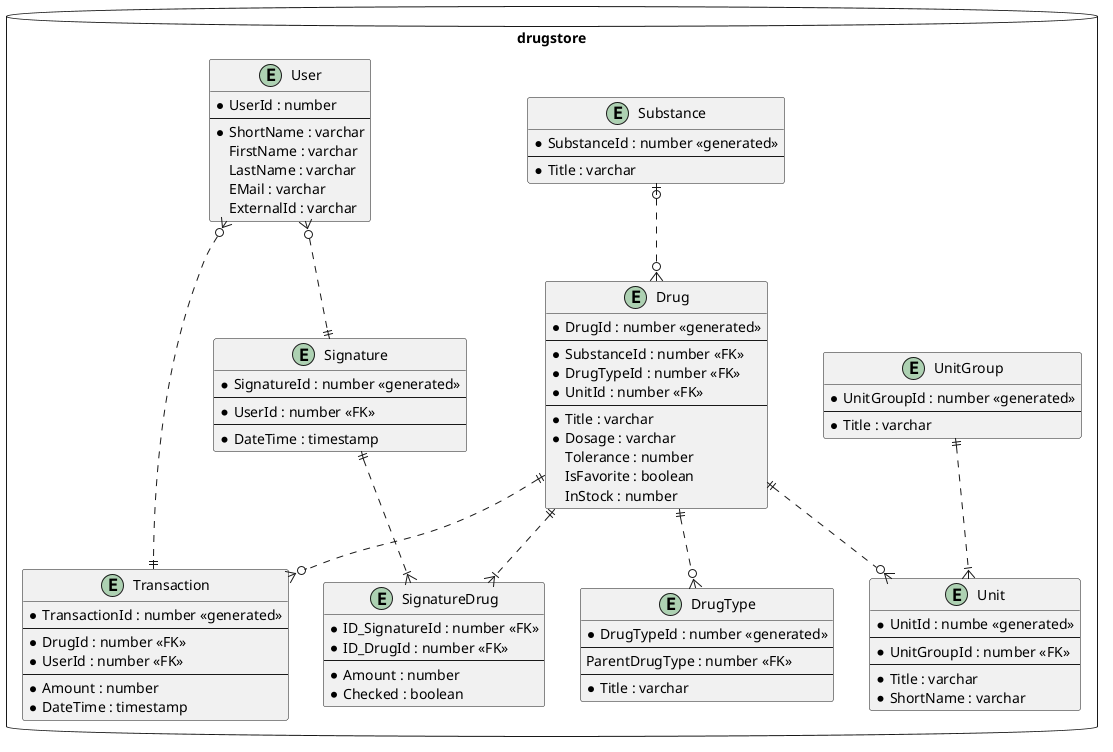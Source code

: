 ﻿@startuml data-model-overview

database drugstore {

  entity UnitGroup {
    * UnitGroupId : number <<generated>>
    --
    * Title : varchar
  }

  entity Unit {
    * UnitId : numbe <<generated>>
    --
    * UnitGroupId : number <<FK>>
    --
    * Title : varchar
    * ShortName : varchar
  }

  entity DrugType {
    * DrugTypeId : number <<generated>>
    --
    ParentDrugType : number <<FK>>
    --
    * Title : varchar
  }


  entity Substance {
    * SubstanceId : number <<generated>>
    --
    * Title : varchar
  }

  entity Drug {
    * DrugId : number <<generated>>
    --
    * SubstanceId : number <<FK>>
    * DrugTypeId : number <<FK>>
    * UnitId : number <<FK>>
    --
    * Title : varchar
    * Dosage : varchar
    Tolerance : number
    IsFavorite : boolean
    InStock : number
  }

  entity Transaction {
    * TransactionId : number <<generated>>
    --
    * DrugId : number <<FK>>
    * UserId : number <<FK>>
    --
    * Amount : number
    * DateTime : timestamp
  }

  ' Stock-Control creates a new signature
  entity Signature {
    * SignatureId : number <<generated>>
    --
    * UserId : number <<FK>>
    --
    * DateTime : timestamp
  }

  ' Need a better name for this one
  ' Items at stock when signature is created
  entity SignatureDrug {
    * ID_SignatureId : number <<FK>>
    * ID_DrugId : number <<FK>>
    --
    * Amount : number
    * Checked : boolean
  }

  entity User {
    * UserId : number
    --
    * ShortName : varchar
    FirstName : varchar
    LastName : varchar
    EMail : varchar
    ExternalId : varchar
  }

}

' One UnitGroup can have one or many Units
UnitGroup ||..|{ Unit

' One DrugType has one Unit
' One Unit has zero or many DrugTypes
Drug ||..o{ Unit


' One Drug has zero or one Substance
' One Substance has zero or many Drugs
Substance |o..o{ Drug


' One Drug has one DrugType
' One DrugType can occur in zero or many Drugs
Drug ||..o{ DrugType

' One Drugs can be in zero or many transactions
' One Transaction has one Drug
Drug ||..o{ Transaction

' One User can have zero or many transactions
' One Transaction has one User
User }o..|| Transaction


' One User as zero or many Signatures
' One Signaure has one User
User }o..|| Signature

' One Signature has one or many SignatureDrug
' One SigantureDrug has one Signature
Signature ||..|{ SignatureDrug

' One Drug has zero or many SignatureDrug
' One SignatureDrug has one Drug
Drug ||..|{ SignatureDrug


@enduml